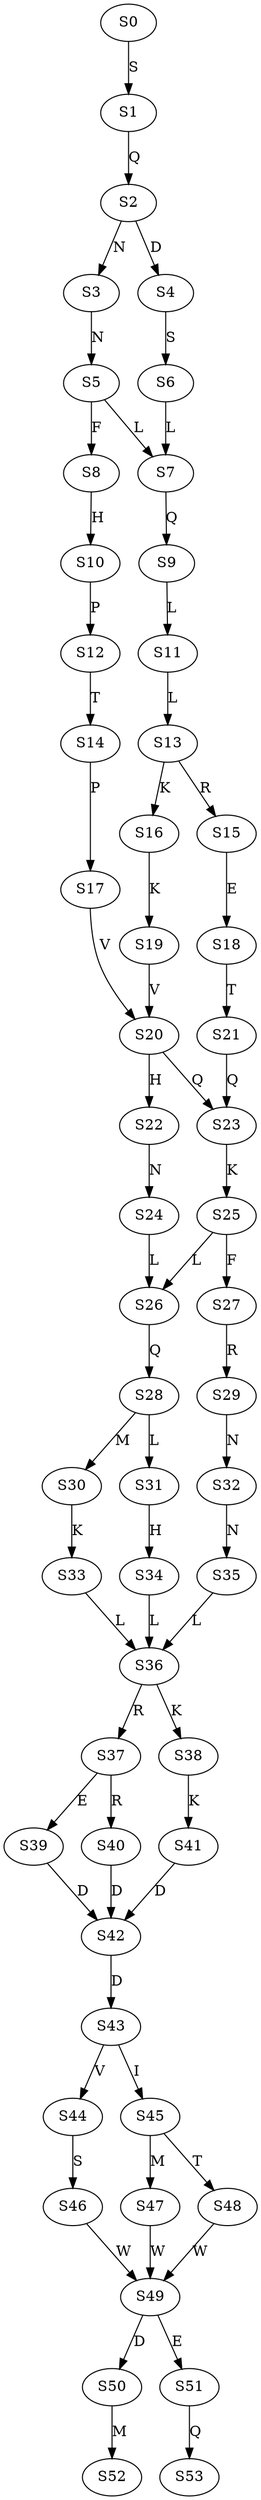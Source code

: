 strict digraph  {
	S0 -> S1 [ label = S ];
	S1 -> S2 [ label = Q ];
	S2 -> S3 [ label = N ];
	S2 -> S4 [ label = D ];
	S3 -> S5 [ label = N ];
	S4 -> S6 [ label = S ];
	S5 -> S7 [ label = L ];
	S5 -> S8 [ label = F ];
	S6 -> S7 [ label = L ];
	S7 -> S9 [ label = Q ];
	S8 -> S10 [ label = H ];
	S9 -> S11 [ label = L ];
	S10 -> S12 [ label = P ];
	S11 -> S13 [ label = L ];
	S12 -> S14 [ label = T ];
	S13 -> S15 [ label = R ];
	S13 -> S16 [ label = K ];
	S14 -> S17 [ label = P ];
	S15 -> S18 [ label = E ];
	S16 -> S19 [ label = K ];
	S17 -> S20 [ label = V ];
	S18 -> S21 [ label = T ];
	S19 -> S20 [ label = V ];
	S20 -> S22 [ label = H ];
	S20 -> S23 [ label = Q ];
	S21 -> S23 [ label = Q ];
	S22 -> S24 [ label = N ];
	S23 -> S25 [ label = K ];
	S24 -> S26 [ label = L ];
	S25 -> S27 [ label = F ];
	S25 -> S26 [ label = L ];
	S26 -> S28 [ label = Q ];
	S27 -> S29 [ label = R ];
	S28 -> S30 [ label = M ];
	S28 -> S31 [ label = L ];
	S29 -> S32 [ label = N ];
	S30 -> S33 [ label = K ];
	S31 -> S34 [ label = H ];
	S32 -> S35 [ label = N ];
	S33 -> S36 [ label = L ];
	S34 -> S36 [ label = L ];
	S35 -> S36 [ label = L ];
	S36 -> S37 [ label = R ];
	S36 -> S38 [ label = K ];
	S37 -> S39 [ label = E ];
	S37 -> S40 [ label = R ];
	S38 -> S41 [ label = K ];
	S39 -> S42 [ label = D ];
	S40 -> S42 [ label = D ];
	S41 -> S42 [ label = D ];
	S42 -> S43 [ label = D ];
	S43 -> S44 [ label = V ];
	S43 -> S45 [ label = I ];
	S44 -> S46 [ label = S ];
	S45 -> S47 [ label = M ];
	S45 -> S48 [ label = T ];
	S46 -> S49 [ label = W ];
	S47 -> S49 [ label = W ];
	S48 -> S49 [ label = W ];
	S49 -> S50 [ label = D ];
	S49 -> S51 [ label = E ];
	S50 -> S52 [ label = M ];
	S51 -> S53 [ label = Q ];
}
